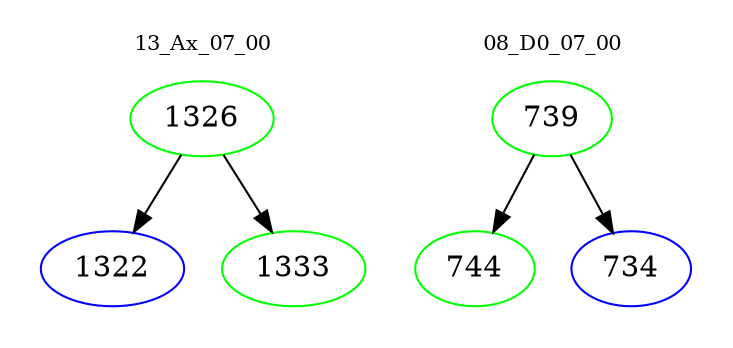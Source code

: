 digraph{
subgraph cluster_0 {
color = white
label = "13_Ax_07_00";
fontsize=10;
T0_1326 [label="1326", color="green"]
T0_1326 -> T0_1322 [color="black"]
T0_1322 [label="1322", color="blue"]
T0_1326 -> T0_1333 [color="black"]
T0_1333 [label="1333", color="green"]
}
subgraph cluster_1 {
color = white
label = "08_D0_07_00";
fontsize=10;
T1_739 [label="739", color="green"]
T1_739 -> T1_744 [color="black"]
T1_744 [label="744", color="green"]
T1_739 -> T1_734 [color="black"]
T1_734 [label="734", color="blue"]
}
}
